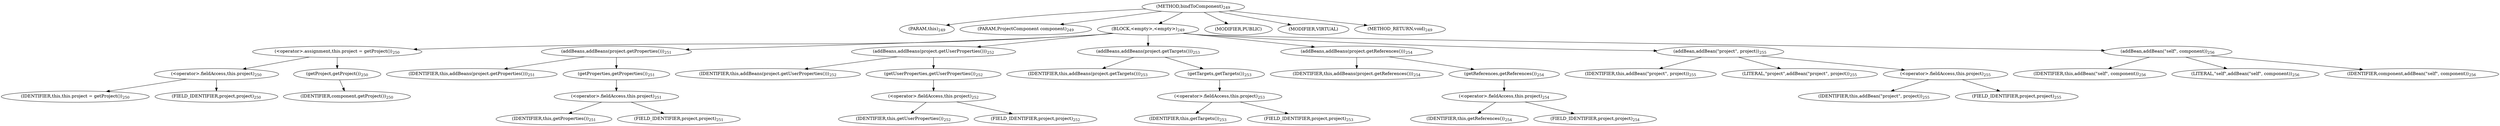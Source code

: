 digraph "bindToComponent" {  
"386" [label = <(METHOD,bindToComponent)<SUB>249</SUB>> ]
"20" [label = <(PARAM,this)<SUB>249</SUB>> ]
"387" [label = <(PARAM,ProjectComponent component)<SUB>249</SUB>> ]
"388" [label = <(BLOCK,&lt;empty&gt;,&lt;empty&gt;)<SUB>249</SUB>> ]
"389" [label = <(&lt;operator&gt;.assignment,this.project = getProject())<SUB>250</SUB>> ]
"390" [label = <(&lt;operator&gt;.fieldAccess,this.project)<SUB>250</SUB>> ]
"391" [label = <(IDENTIFIER,this,this.project = getProject())<SUB>250</SUB>> ]
"392" [label = <(FIELD_IDENTIFIER,project,project)<SUB>250</SUB>> ]
"393" [label = <(getProject,getProject())<SUB>250</SUB>> ]
"394" [label = <(IDENTIFIER,component,getProject())<SUB>250</SUB>> ]
"395" [label = <(addBeans,addBeans(project.getProperties()))<SUB>251</SUB>> ]
"19" [label = <(IDENTIFIER,this,addBeans(project.getProperties()))<SUB>251</SUB>> ]
"396" [label = <(getProperties,getProperties())<SUB>251</SUB>> ]
"397" [label = <(&lt;operator&gt;.fieldAccess,this.project)<SUB>251</SUB>> ]
"398" [label = <(IDENTIFIER,this,getProperties())<SUB>251</SUB>> ]
"399" [label = <(FIELD_IDENTIFIER,project,project)<SUB>251</SUB>> ]
"400" [label = <(addBeans,addBeans(project.getUserProperties()))<SUB>252</SUB>> ]
"21" [label = <(IDENTIFIER,this,addBeans(project.getUserProperties()))<SUB>252</SUB>> ]
"401" [label = <(getUserProperties,getUserProperties())<SUB>252</SUB>> ]
"402" [label = <(&lt;operator&gt;.fieldAccess,this.project)<SUB>252</SUB>> ]
"403" [label = <(IDENTIFIER,this,getUserProperties())<SUB>252</SUB>> ]
"404" [label = <(FIELD_IDENTIFIER,project,project)<SUB>252</SUB>> ]
"405" [label = <(addBeans,addBeans(project.getTargets()))<SUB>253</SUB>> ]
"22" [label = <(IDENTIFIER,this,addBeans(project.getTargets()))<SUB>253</SUB>> ]
"406" [label = <(getTargets,getTargets())<SUB>253</SUB>> ]
"407" [label = <(&lt;operator&gt;.fieldAccess,this.project)<SUB>253</SUB>> ]
"408" [label = <(IDENTIFIER,this,getTargets())<SUB>253</SUB>> ]
"409" [label = <(FIELD_IDENTIFIER,project,project)<SUB>253</SUB>> ]
"410" [label = <(addBeans,addBeans(project.getReferences()))<SUB>254</SUB>> ]
"23" [label = <(IDENTIFIER,this,addBeans(project.getReferences()))<SUB>254</SUB>> ]
"411" [label = <(getReferences,getReferences())<SUB>254</SUB>> ]
"412" [label = <(&lt;operator&gt;.fieldAccess,this.project)<SUB>254</SUB>> ]
"413" [label = <(IDENTIFIER,this,getReferences())<SUB>254</SUB>> ]
"414" [label = <(FIELD_IDENTIFIER,project,project)<SUB>254</SUB>> ]
"415" [label = <(addBean,addBean(&quot;project&quot;, project))<SUB>255</SUB>> ]
"24" [label = <(IDENTIFIER,this,addBean(&quot;project&quot;, project))<SUB>255</SUB>> ]
"416" [label = <(LITERAL,&quot;project&quot;,addBean(&quot;project&quot;, project))<SUB>255</SUB>> ]
"417" [label = <(&lt;operator&gt;.fieldAccess,this.project)<SUB>255</SUB>> ]
"418" [label = <(IDENTIFIER,this,addBean(&quot;project&quot;, project))<SUB>255</SUB>> ]
"419" [label = <(FIELD_IDENTIFIER,project,project)<SUB>255</SUB>> ]
"420" [label = <(addBean,addBean(&quot;self&quot;, component))<SUB>256</SUB>> ]
"25" [label = <(IDENTIFIER,this,addBean(&quot;self&quot;, component))<SUB>256</SUB>> ]
"421" [label = <(LITERAL,&quot;self&quot;,addBean(&quot;self&quot;, component))<SUB>256</SUB>> ]
"422" [label = <(IDENTIFIER,component,addBean(&quot;self&quot;, component))<SUB>256</SUB>> ]
"423" [label = <(MODIFIER,PUBLIC)> ]
"424" [label = <(MODIFIER,VIRTUAL)> ]
"425" [label = <(METHOD_RETURN,void)<SUB>249</SUB>> ]
  "386" -> "20" 
  "386" -> "387" 
  "386" -> "388" 
  "386" -> "423" 
  "386" -> "424" 
  "386" -> "425" 
  "388" -> "389" 
  "388" -> "395" 
  "388" -> "400" 
  "388" -> "405" 
  "388" -> "410" 
  "388" -> "415" 
  "388" -> "420" 
  "389" -> "390" 
  "389" -> "393" 
  "390" -> "391" 
  "390" -> "392" 
  "393" -> "394" 
  "395" -> "19" 
  "395" -> "396" 
  "396" -> "397" 
  "397" -> "398" 
  "397" -> "399" 
  "400" -> "21" 
  "400" -> "401" 
  "401" -> "402" 
  "402" -> "403" 
  "402" -> "404" 
  "405" -> "22" 
  "405" -> "406" 
  "406" -> "407" 
  "407" -> "408" 
  "407" -> "409" 
  "410" -> "23" 
  "410" -> "411" 
  "411" -> "412" 
  "412" -> "413" 
  "412" -> "414" 
  "415" -> "24" 
  "415" -> "416" 
  "415" -> "417" 
  "417" -> "418" 
  "417" -> "419" 
  "420" -> "25" 
  "420" -> "421" 
  "420" -> "422" 
}
